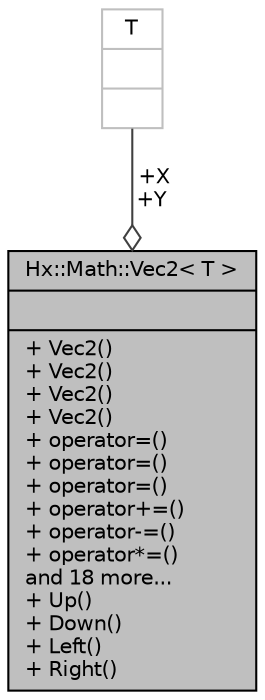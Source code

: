 digraph "Hx::Math::Vec2&lt; T &gt;"
{
  edge [fontname="Helvetica",fontsize="10",labelfontname="Helvetica",labelfontsize="10"];
  node [fontname="Helvetica",fontsize="10",shape=record];
  Node1 [label="{Hx::Math::Vec2\< T \>\n||+ Vec2()\l+ Vec2()\l+ Vec2()\l+ Vec2()\l+ operator=()\l+ operator=()\l+ operator=()\l+ operator+=()\l+ operator-=()\l+ operator*=()\land 18 more...\l+ Up()\l+ Down()\l+ Left()\l+ Right()\l}",height=0.2,width=0.4,color="black", fillcolor="grey75", style="filled", fontcolor="black"];
  Node2 -> Node1 [color="grey25",fontsize="10",style="solid",label=" +X\n+Y" ,arrowhead="odiamond",fontname="Helvetica"];
  Node2 [label="{T\n||}",height=0.2,width=0.4,color="grey75", fillcolor="white", style="filled"];
}
